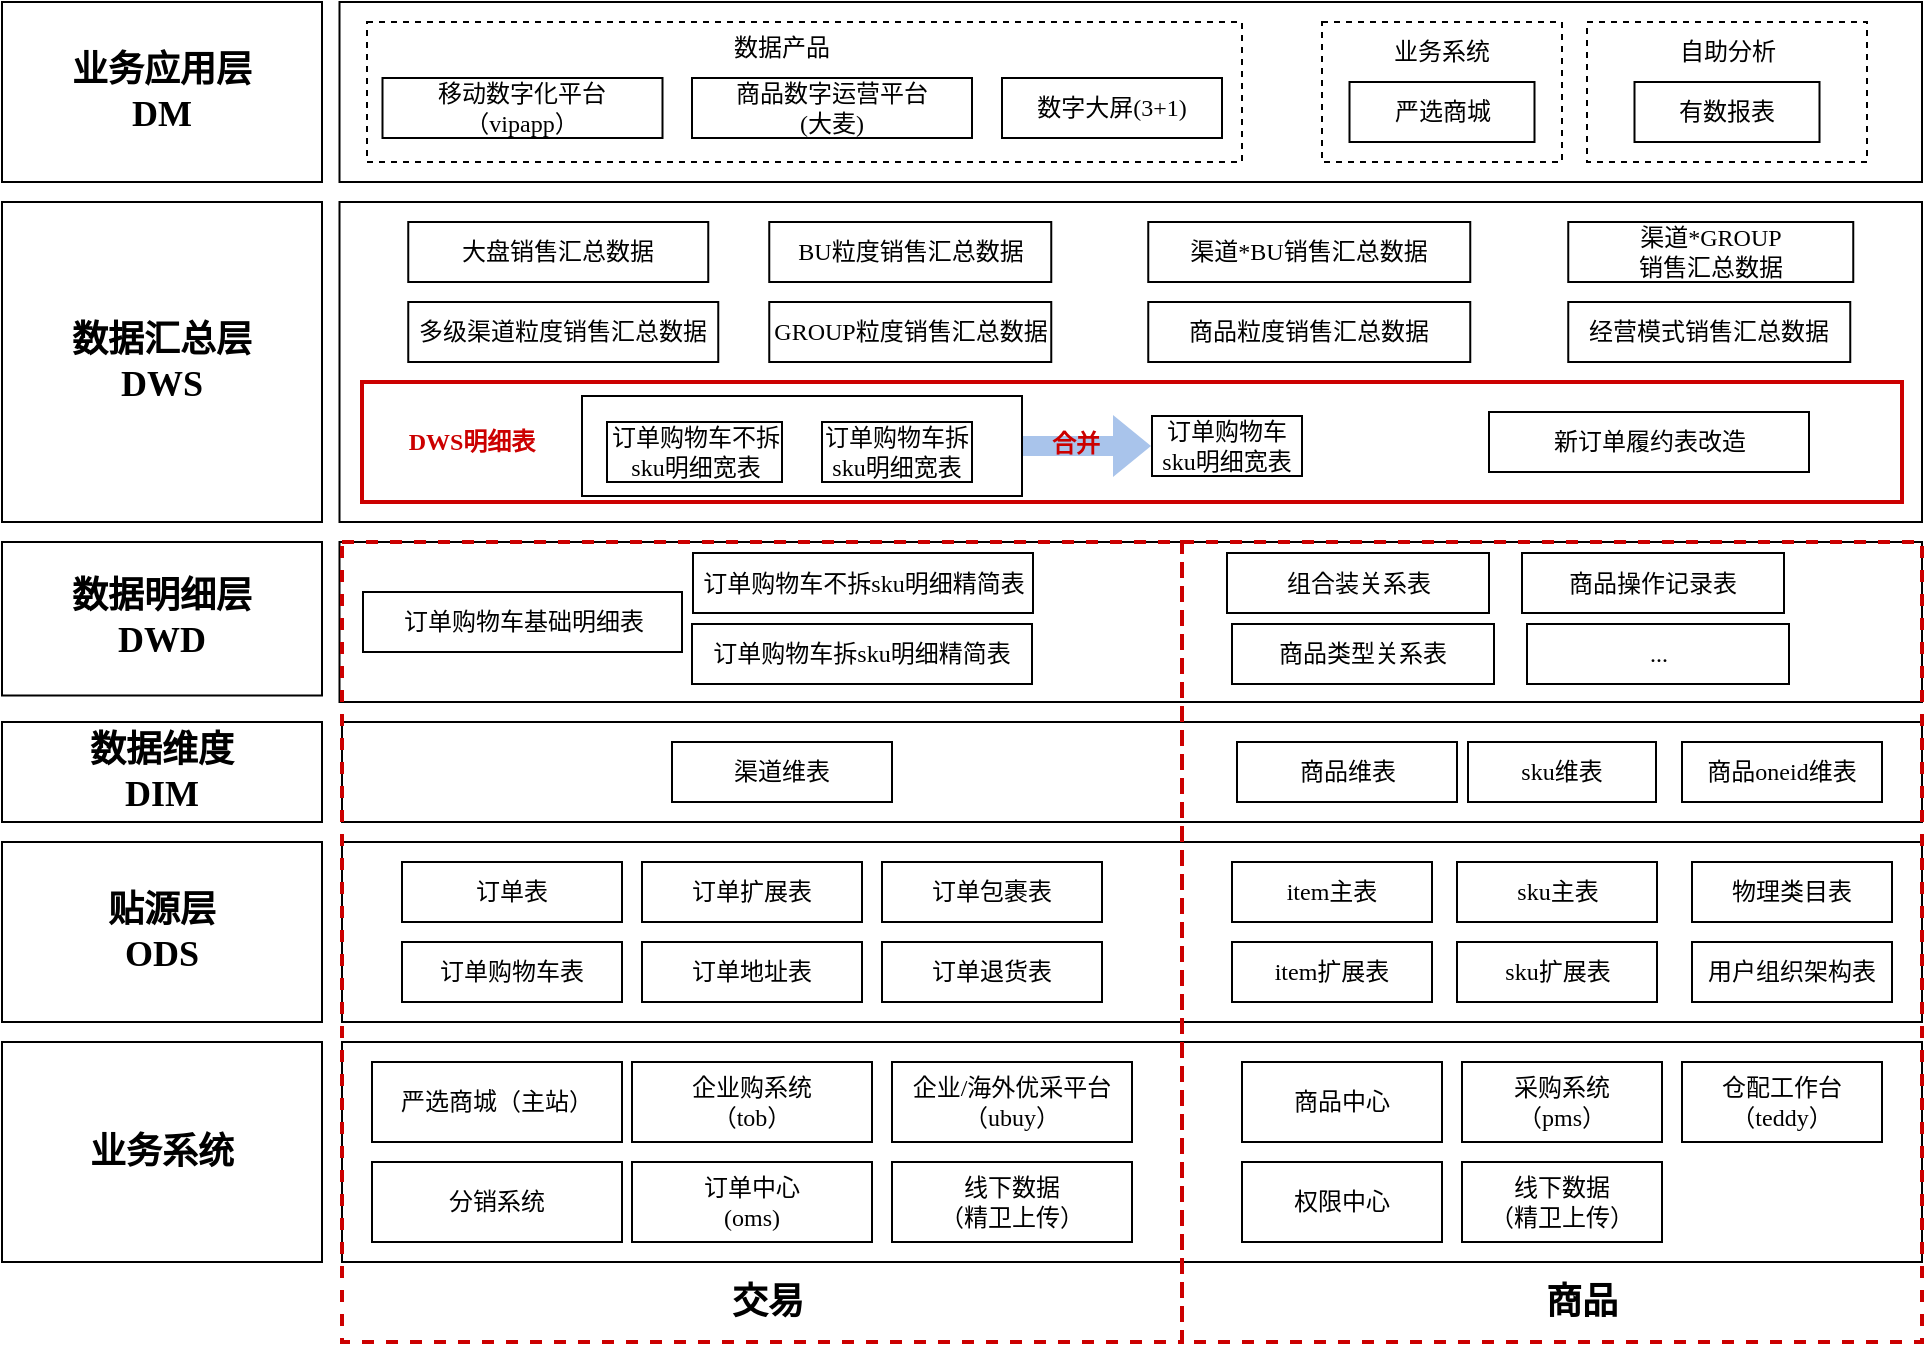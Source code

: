 <mxfile version="22.1.11" type="github">
  <diagram name="第 1 页" id="VuKKYdippvmsp-2qlO2M">
    <mxGraphModel dx="2143" dy="736" grid="1" gridSize="10" guides="1" tooltips="1" connect="1" arrows="1" fold="1" page="1" pageScale="1" pageWidth="827" pageHeight="1169" math="0" shadow="0">
      <root>
        <mxCell id="0" />
        <mxCell id="1" parent="0" />
        <mxCell id="KCwfQXM3cd3Utm9D9eWa-85" value="" style="rounded=0;whiteSpace=wrap;html=1;fontStyle=0;fontFamily=微软雅黑;" parent="1" vertex="1">
          <mxGeometry x="8.75" y="350" width="791.25" height="160" as="geometry" />
        </mxCell>
        <mxCell id="KCwfQXM3cd3Utm9D9eWa-84" value="" style="rounded=0;whiteSpace=wrap;html=1;fontStyle=0;fontFamily=微软雅黑;" parent="1" vertex="1">
          <mxGeometry x="8.75" y="250" width="791.25" height="90" as="geometry" />
        </mxCell>
        <mxCell id="KCwfQXM3cd3Utm9D9eWa-73" value="" style="rounded=0;whiteSpace=wrap;html=1;fontStyle=0;fontFamily=微软雅黑;" parent="1" vertex="1">
          <mxGeometry x="8.75" y="520" width="791.25" height="80" as="geometry" />
        </mxCell>
        <mxCell id="KCwfQXM3cd3Utm9D9eWa-70" value="" style="rounded=0;whiteSpace=wrap;html=1;fontStyle=0;fontFamily=微软雅黑;" parent="1" vertex="1">
          <mxGeometry x="10" y="610" width="790" height="50" as="geometry" />
        </mxCell>
        <mxCell id="KCwfQXM3cd3Utm9D9eWa-69" value="" style="rounded=0;whiteSpace=wrap;html=1;fontStyle=0;fontFamily=微软雅黑;" parent="1" vertex="1">
          <mxGeometry x="10" y="670" width="790" height="90" as="geometry" />
        </mxCell>
        <mxCell id="KCwfQXM3cd3Utm9D9eWa-68" value="" style="rounded=0;whiteSpace=wrap;html=1;fontStyle=0;fontFamily=微软雅黑;" parent="1" vertex="1">
          <mxGeometry x="10" y="770" width="790" height="110" as="geometry" />
        </mxCell>
        <mxCell id="KCwfQXM3cd3Utm9D9eWa-67" value="业务系统" style="rounded=0;whiteSpace=wrap;html=1;fontStyle=1;fontFamily=微软雅黑;fontSize=18;" parent="1" vertex="1">
          <mxGeometry x="-160" y="770" width="160" height="110" as="geometry" />
        </mxCell>
        <mxCell id="KCwfQXM3cd3Utm9D9eWa-40" value="" style="rounded=0;whiteSpace=wrap;html=1;fontStyle=0;fontFamily=微软雅黑;dashed=1;" parent="1" vertex="1">
          <mxGeometry x="22.5" y="260" width="437.5" height="70" as="geometry" />
        </mxCell>
        <mxCell id="bTk-zeeERNAB_hrSNlrv-1" value="严选商城（主站）" style="rounded=0;whiteSpace=wrap;html=1;fontStyle=0;fontFamily=微软雅黑;" parent="1" vertex="1">
          <mxGeometry x="25" y="780" width="125" height="40" as="geometry" />
        </mxCell>
        <mxCell id="bTk-zeeERNAB_hrSNlrv-2" value="分销系统" style="rounded=0;whiteSpace=wrap;html=1;fontStyle=0;fontFamily=微软雅黑;" parent="1" vertex="1">
          <mxGeometry x="25" y="830" width="125" height="40" as="geometry" />
        </mxCell>
        <mxCell id="bTk-zeeERNAB_hrSNlrv-3" value="订单中心&lt;br&gt;(oms)" style="rounded=0;whiteSpace=wrap;html=1;fontStyle=0;fontFamily=微软雅黑;" parent="1" vertex="1">
          <mxGeometry x="155" y="830" width="120" height="40" as="geometry" />
        </mxCell>
        <mxCell id="bTk-zeeERNAB_hrSNlrv-4" value="企业购系统&lt;br&gt;（tob）" style="rounded=0;whiteSpace=wrap;html=1;fontStyle=0;fontFamily=微软雅黑;" parent="1" vertex="1">
          <mxGeometry x="155" y="780" width="120" height="40" as="geometry" />
        </mxCell>
        <mxCell id="bTk-zeeERNAB_hrSNlrv-6" value="线下数据&lt;br&gt;（精卫上传）" style="rounded=0;whiteSpace=wrap;html=1;fontStyle=0;fontFamily=微软雅黑;" parent="1" vertex="1">
          <mxGeometry x="285" y="830" width="120" height="40" as="geometry" />
        </mxCell>
        <mxCell id="bTk-zeeERNAB_hrSNlrv-10" value="贴源层&lt;br style=&quot;font-size: 18px;&quot;&gt;ODS" style="rounded=0;whiteSpace=wrap;html=1;fontStyle=1;fontFamily=微软雅黑;fontSize=18;" parent="1" vertex="1">
          <mxGeometry x="-160" y="670" width="160" height="90" as="geometry" />
        </mxCell>
        <mxCell id="bTk-zeeERNAB_hrSNlrv-11" value="数据明细层&lt;br style=&quot;font-size: 18px;&quot;&gt;DWD" style="rounded=0;whiteSpace=wrap;html=1;fontStyle=1;fontFamily=微软雅黑;fontSize=18;" parent="1" vertex="1">
          <mxGeometry x="-160" y="520" width="160" height="76.75" as="geometry" />
        </mxCell>
        <mxCell id="bTk-zeeERNAB_hrSNlrv-12" value="数据汇总层&lt;br style=&quot;font-size: 18px;&quot;&gt;DWS" style="rounded=0;whiteSpace=wrap;html=1;fontStyle=1;fontFamily=微软雅黑;fontSize=18;" parent="1" vertex="1">
          <mxGeometry x="-160" y="350" width="160" height="160" as="geometry" />
        </mxCell>
        <mxCell id="bTk-zeeERNAB_hrSNlrv-13" value="业务应用层&lt;br style=&quot;font-size: 18px;&quot;&gt;DM" style="rounded=0;whiteSpace=wrap;html=1;fontStyle=1;fontFamily=微软雅黑;fontSize=18;" parent="1" vertex="1">
          <mxGeometry x="-160" y="250" width="160" height="90" as="geometry" />
        </mxCell>
        <mxCell id="bTk-zeeERNAB_hrSNlrv-14" value="数据维度&lt;br style=&quot;font-size: 18px;&quot;&gt;DIM" style="rounded=0;whiteSpace=wrap;html=1;fontStyle=1;fontFamily=微软雅黑;fontSize=18;" parent="1" vertex="1">
          <mxGeometry x="-160" y="610" width="160" height="50" as="geometry" />
        </mxCell>
        <mxCell id="bTk-zeeERNAB_hrSNlrv-16" value="企业/海外优采平台&lt;br&gt;（ubuy）" style="rounded=0;whiteSpace=wrap;html=1;fontStyle=0;fontFamily=微软雅黑;" parent="1" vertex="1">
          <mxGeometry x="285" y="780" width="120" height="40" as="geometry" />
        </mxCell>
        <mxCell id="KCwfQXM3cd3Utm9D9eWa-7" value="商品中心" style="rounded=0;whiteSpace=wrap;html=1;fontStyle=0;fontFamily=微软雅黑;" parent="1" vertex="1">
          <mxGeometry x="460" y="780" width="100" height="40" as="geometry" />
        </mxCell>
        <mxCell id="KCwfQXM3cd3Utm9D9eWa-14" value="采购系统&lt;br&gt;（pms）" style="rounded=0;whiteSpace=wrap;html=1;fontStyle=0;fontFamily=微软雅黑;" parent="1" vertex="1">
          <mxGeometry x="570" y="780" width="100" height="40" as="geometry" />
        </mxCell>
        <mxCell id="KCwfQXM3cd3Utm9D9eWa-15" value="仓配工作台&lt;br&gt;（teddy）" style="rounded=0;whiteSpace=wrap;html=1;fontStyle=0;fontFamily=微软雅黑;" parent="1" vertex="1">
          <mxGeometry x="680" y="780" width="100" height="40" as="geometry" />
        </mxCell>
        <mxCell id="KCwfQXM3cd3Utm9D9eWa-16" value="权限中心" style="rounded=0;whiteSpace=wrap;html=1;fontStyle=0;fontFamily=微软雅黑;" parent="1" vertex="1">
          <mxGeometry x="460" y="830" width="100" height="40" as="geometry" />
        </mxCell>
        <mxCell id="KCwfQXM3cd3Utm9D9eWa-17" value="订单表" style="rounded=0;whiteSpace=wrap;html=1;fontStyle=0;fontFamily=微软雅黑;" parent="1" vertex="1">
          <mxGeometry x="40" y="680" width="110" height="30" as="geometry" />
        </mxCell>
        <mxCell id="KCwfQXM3cd3Utm9D9eWa-18" value="订单地址表" style="rounded=0;whiteSpace=wrap;html=1;fontStyle=0;fontFamily=微软雅黑;" parent="1" vertex="1">
          <mxGeometry x="160" y="720" width="110" height="30" as="geometry" />
        </mxCell>
        <mxCell id="KCwfQXM3cd3Utm9D9eWa-19" value="订单购物车表" style="rounded=0;whiteSpace=wrap;html=1;fontStyle=0;fontFamily=微软雅黑;" parent="1" vertex="1">
          <mxGeometry x="40" y="720" width="110" height="30" as="geometry" />
        </mxCell>
        <mxCell id="KCwfQXM3cd3Utm9D9eWa-20" value="item主表" style="rounded=0;whiteSpace=wrap;html=1;fontStyle=0;fontFamily=微软雅黑;" parent="1" vertex="1">
          <mxGeometry x="455" y="680" width="100" height="30" as="geometry" />
        </mxCell>
        <mxCell id="KCwfQXM3cd3Utm9D9eWa-21" value="item扩展表" style="rounded=0;whiteSpace=wrap;html=1;fontStyle=0;fontFamily=微软雅黑;" parent="1" vertex="1">
          <mxGeometry x="455" y="720" width="100" height="30" as="geometry" />
        </mxCell>
        <mxCell id="KCwfQXM3cd3Utm9D9eWa-22" value="sku主表" style="rounded=0;whiteSpace=wrap;html=1;fontStyle=0;fontFamily=微软雅黑;" parent="1" vertex="1">
          <mxGeometry x="567.5" y="680" width="100" height="30" as="geometry" />
        </mxCell>
        <mxCell id="KCwfQXM3cd3Utm9D9eWa-23" value="sku扩展表" style="rounded=0;whiteSpace=wrap;html=1;fontStyle=0;fontFamily=微软雅黑;" parent="1" vertex="1">
          <mxGeometry x="567.5" y="720" width="100" height="30" as="geometry" />
        </mxCell>
        <mxCell id="KCwfQXM3cd3Utm9D9eWa-25" value="订单扩展表" style="rounded=0;whiteSpace=wrap;html=1;fontStyle=0;fontFamily=微软雅黑;" parent="1" vertex="1">
          <mxGeometry x="160" y="680" width="110" height="30" as="geometry" />
        </mxCell>
        <mxCell id="KCwfQXM3cd3Utm9D9eWa-26" value="订单包裹表" style="rounded=0;whiteSpace=wrap;html=1;fontStyle=0;fontFamily=微软雅黑;" parent="1" vertex="1">
          <mxGeometry x="280" y="680" width="110" height="30" as="geometry" />
        </mxCell>
        <mxCell id="KCwfQXM3cd3Utm9D9eWa-27" value="渠道维表" style="rounded=0;whiteSpace=wrap;html=1;fontStyle=0;fontFamily=微软雅黑;" parent="1" vertex="1">
          <mxGeometry x="175" y="620" width="110" height="30" as="geometry" />
        </mxCell>
        <mxCell id="KCwfQXM3cd3Utm9D9eWa-28" value="商品维表" style="rounded=0;whiteSpace=wrap;html=1;fontStyle=0;fontFamily=微软雅黑;" parent="1" vertex="1">
          <mxGeometry x="457.5" y="620" width="110" height="30" as="geometry" />
        </mxCell>
        <mxCell id="KCwfQXM3cd3Utm9D9eWa-29" value="sku维表" style="rounded=0;whiteSpace=wrap;html=1;fontStyle=0;fontFamily=微软雅黑;" parent="1" vertex="1">
          <mxGeometry x="573" y="620" width="94" height="30" as="geometry" />
        </mxCell>
        <mxCell id="KCwfQXM3cd3Utm9D9eWa-30" value="商品数字运营平台&lt;br&gt;(大麦)" style="rounded=0;whiteSpace=wrap;html=1;fontStyle=0;fontFamily=微软雅黑;" parent="1" vertex="1">
          <mxGeometry x="185" y="288" width="140" height="30" as="geometry" />
        </mxCell>
        <mxCell id="KCwfQXM3cd3Utm9D9eWa-31" value="移动数字化平台&lt;br&gt;（vipapp）" style="rounded=0;whiteSpace=wrap;html=1;fontStyle=0;fontFamily=微软雅黑;" parent="1" vertex="1">
          <mxGeometry x="30.25" y="288" width="140" height="30" as="geometry" />
        </mxCell>
        <mxCell id="KCwfQXM3cd3Utm9D9eWa-32" value="" style="rounded=0;whiteSpace=wrap;html=1;fontStyle=0;fontFamily=微软雅黑;dashed=1;" parent="1" vertex="1">
          <mxGeometry x="632.5" y="260" width="140" height="70" as="geometry" />
        </mxCell>
        <mxCell id="KCwfQXM3cd3Utm9D9eWa-33" value="数字大屏(3+1)" style="rounded=0;whiteSpace=wrap;html=1;fontStyle=0;fontFamily=微软雅黑;" parent="1" vertex="1">
          <mxGeometry x="340" y="288" width="110" height="30" as="geometry" />
        </mxCell>
        <mxCell id="KCwfQXM3cd3Utm9D9eWa-34" value="订单退货表" style="rounded=0;whiteSpace=wrap;html=1;fontStyle=0;fontFamily=微软雅黑;" parent="1" vertex="1">
          <mxGeometry x="280" y="720" width="110" height="30" as="geometry" />
        </mxCell>
        <mxCell id="KCwfQXM3cd3Utm9D9eWa-35" value="物理类目表" style="rounded=0;whiteSpace=wrap;html=1;fontStyle=0;fontFamily=微软雅黑;" parent="1" vertex="1">
          <mxGeometry x="685" y="680" width="100" height="30" as="geometry" />
        </mxCell>
        <mxCell id="KCwfQXM3cd3Utm9D9eWa-36" value="用户组织架构表" style="rounded=0;whiteSpace=wrap;html=1;fontStyle=0;fontFamily=微软雅黑;" parent="1" vertex="1">
          <mxGeometry x="685" y="720" width="100" height="30" as="geometry" />
        </mxCell>
        <mxCell id="KCwfQXM3cd3Utm9D9eWa-39" value="" style="rounded=0;whiteSpace=wrap;html=1;fontStyle=0;fontFamily=微软雅黑;dashed=1;" parent="1" vertex="1">
          <mxGeometry x="500" y="260" width="120" height="70" as="geometry" />
        </mxCell>
        <mxCell id="KCwfQXM3cd3Utm9D9eWa-41" value="严选商城" style="rounded=0;whiteSpace=wrap;html=1;fontStyle=0;fontFamily=微软雅黑;" parent="1" vertex="1">
          <mxGeometry x="513.75" y="290" width="92.5" height="30" as="geometry" />
        </mxCell>
        <mxCell id="KCwfQXM3cd3Utm9D9eWa-42" value="业务系统" style="text;html=1;strokeColor=none;fillColor=none;align=center;verticalAlign=middle;whiteSpace=wrap;rounded=0;fontFamily=微软雅黑;" parent="1" vertex="1">
          <mxGeometry x="530" y="260" width="60" height="30" as="geometry" />
        </mxCell>
        <mxCell id="KCwfQXM3cd3Utm9D9eWa-43" value="数据产品" style="text;html=1;strokeColor=none;fillColor=none;align=center;verticalAlign=middle;whiteSpace=wrap;rounded=0;fontFamily=微软雅黑;" parent="1" vertex="1">
          <mxGeometry x="200" y="258" width="60" height="30" as="geometry" />
        </mxCell>
        <mxCell id="KCwfQXM3cd3Utm9D9eWa-44" value="自助分析" style="text;html=1;strokeColor=none;fillColor=none;align=center;verticalAlign=middle;whiteSpace=wrap;rounded=0;fontFamily=微软雅黑;" parent="1" vertex="1">
          <mxGeometry x="672.5" y="260" width="60" height="30" as="geometry" />
        </mxCell>
        <mxCell id="KCwfQXM3cd3Utm9D9eWa-45" value="有数报表" style="rounded=0;whiteSpace=wrap;html=1;fontStyle=0;fontFamily=微软雅黑;" parent="1" vertex="1">
          <mxGeometry x="656.25" y="290" width="92.5" height="30" as="geometry" />
        </mxCell>
        <mxCell id="KCwfQXM3cd3Utm9D9eWa-46" value="组合装关系表" style="rounded=0;whiteSpace=wrap;html=1;fontStyle=0;fontFamily=微软雅黑;" parent="1" vertex="1">
          <mxGeometry x="452.5" y="525.5" width="131" height="30" as="geometry" />
        </mxCell>
        <mxCell id="KCwfQXM3cd3Utm9D9eWa-48" value="商品oneid维表" style="rounded=0;whiteSpace=wrap;html=1;fontStyle=0;fontFamily=微软雅黑;" parent="1" vertex="1">
          <mxGeometry x="680" y="620" width="100" height="30" as="geometry" />
        </mxCell>
        <mxCell id="KCwfQXM3cd3Utm9D9eWa-49" value="多级渠道粒度销售汇总数据" style="rounded=0;whiteSpace=wrap;html=1;fontStyle=0;fontFamily=微软雅黑;" parent="1" vertex="1">
          <mxGeometry x="43.13" y="400" width="155" height="30" as="geometry" />
        </mxCell>
        <mxCell id="KCwfQXM3cd3Utm9D9eWa-50" value="商品粒度销售汇总数据" style="rounded=0;whiteSpace=wrap;html=1;fontStyle=0;fontFamily=微软雅黑;" parent="1" vertex="1">
          <mxGeometry x="413.13" y="400" width="161" height="30" as="geometry" />
        </mxCell>
        <mxCell id="KCwfQXM3cd3Utm9D9eWa-51" value="BU粒度销售汇总数据" style="rounded=0;whiteSpace=wrap;html=1;fontStyle=0;fontFamily=微软雅黑;" parent="1" vertex="1">
          <mxGeometry x="223.63" y="360" width="141" height="30" as="geometry" />
        </mxCell>
        <mxCell id="KCwfQXM3cd3Utm9D9eWa-52" value="GROUP粒度销售汇总数据" style="rounded=0;whiteSpace=wrap;html=1;fontStyle=0;fontFamily=微软雅黑;" parent="1" vertex="1">
          <mxGeometry x="223.63" y="400" width="141" height="30" as="geometry" />
        </mxCell>
        <mxCell id="KCwfQXM3cd3Utm9D9eWa-53" value="大盘销售汇总数据" style="rounded=0;whiteSpace=wrap;html=1;fontStyle=0;fontFamily=微软雅黑;" parent="1" vertex="1">
          <mxGeometry x="43.13" y="360" width="150" height="30" as="geometry" />
        </mxCell>
        <mxCell id="KCwfQXM3cd3Utm9D9eWa-54" value="渠道*BU销售汇总数据" style="rounded=0;whiteSpace=wrap;html=1;fontStyle=0;fontFamily=微软雅黑;" parent="1" vertex="1">
          <mxGeometry x="413.13" y="360" width="161" height="30" as="geometry" />
        </mxCell>
        <mxCell id="KCwfQXM3cd3Utm9D9eWa-55" value="渠道*GROUP&lt;br&gt;销售汇总数据" style="rounded=0;whiteSpace=wrap;html=1;fontStyle=0;fontFamily=微软雅黑;" parent="1" vertex="1">
          <mxGeometry x="623.13" y="360" width="142.5" height="30" as="geometry" />
        </mxCell>
        <mxCell id="KCwfQXM3cd3Utm9D9eWa-56" value="经营模式销售汇总数据" style="rounded=0;whiteSpace=wrap;html=1;fontStyle=0;fontFamily=微软雅黑;" parent="1" vertex="1">
          <mxGeometry x="623.13" y="400" width="141" height="30" as="geometry" />
        </mxCell>
        <mxCell id="KCwfQXM3cd3Utm9D9eWa-59" value="订单购物车不拆sku明细精简表" style="rounded=0;whiteSpace=wrap;html=1;fontStyle=0;fontFamily=微软雅黑;" parent="1" vertex="1">
          <mxGeometry x="185.5" y="525.5" width="170" height="30" as="geometry" />
        </mxCell>
        <mxCell id="KCwfQXM3cd3Utm9D9eWa-62" value="商品类型关系表" style="rounded=0;whiteSpace=wrap;html=1;fontStyle=0;fontFamily=微软雅黑;" parent="1" vertex="1">
          <mxGeometry x="455" y="561" width="131" height="30" as="geometry" />
        </mxCell>
        <mxCell id="KCwfQXM3cd3Utm9D9eWa-63" value="线下数据&lt;br&gt;（精卫上传）" style="rounded=0;whiteSpace=wrap;html=1;fontStyle=0;fontFamily=微软雅黑;" parent="1" vertex="1">
          <mxGeometry x="570" y="830" width="100" height="40" as="geometry" />
        </mxCell>
        <mxCell id="KCwfQXM3cd3Utm9D9eWa-79" value="订单购物车拆sku明细精简表" style="rounded=0;whiteSpace=wrap;html=1;fontStyle=0;fontFamily=微软雅黑;" parent="1" vertex="1">
          <mxGeometry x="185" y="561" width="170" height="30" as="geometry" />
        </mxCell>
        <mxCell id="KCwfQXM3cd3Utm9D9eWa-83" value="订单购物车基础明细表" style="rounded=0;whiteSpace=wrap;html=1;fontStyle=0;fontFamily=微软雅黑;" parent="1" vertex="1">
          <mxGeometry x="20.5" y="545" width="159.5" height="30" as="geometry" />
        </mxCell>
        <mxCell id="KCwfQXM3cd3Utm9D9eWa-90" value="商品操作记录表" style="rounded=0;whiteSpace=wrap;html=1;fontStyle=0;fontFamily=微软雅黑;" parent="1" vertex="1">
          <mxGeometry x="600" y="525.5" width="131" height="30" as="geometry" />
        </mxCell>
        <mxCell id="KCwfQXM3cd3Utm9D9eWa-92" value="" style="rounded=0;whiteSpace=wrap;html=1;fontStyle=1;fontFamily=微软雅黑;fontSize=18;dashed=1;fillColor=none;strokeWidth=2;strokeColor=#CC0000;" parent="1" vertex="1">
          <mxGeometry x="10" y="520" width="420" height="400" as="geometry" />
        </mxCell>
        <mxCell id="KCwfQXM3cd3Utm9D9eWa-91" value="..." style="rounded=0;whiteSpace=wrap;html=1;fontStyle=0;fontFamily=微软雅黑;" parent="1" vertex="1">
          <mxGeometry x="602.5" y="561" width="131" height="30" as="geometry" />
        </mxCell>
        <mxCell id="KCwfQXM3cd3Utm9D9eWa-3" value="&lt;b&gt;交易&lt;/b&gt;" style="text;html=1;strokeColor=none;fillColor=none;align=center;verticalAlign=middle;whiteSpace=wrap;rounded=0;horizontal=0;rotation=90;fontFamily=微软雅黑;fontSize=18;" parent="1" vertex="1">
          <mxGeometry x="210" y="830" width="25" height="140" as="geometry" />
        </mxCell>
        <mxCell id="KCwfQXM3cd3Utm9D9eWa-96" value="" style="rounded=0;whiteSpace=wrap;html=1;fillColor=none;fontFamily=微软雅黑;strokeColor=#CC0000;strokeWidth=2;" parent="1" vertex="1">
          <mxGeometry x="20" y="440" width="770" height="60" as="geometry" />
        </mxCell>
        <mxCell id="KCwfQXM3cd3Utm9D9eWa-93" value="" style="rounded=0;whiteSpace=wrap;html=1;fontStyle=1;fontFamily=微软雅黑;fontSize=18;dashed=1;fillColor=none;strokeWidth=2;strokeColor=#CC0000;" parent="1" vertex="1">
          <mxGeometry x="430" y="520" width="370" height="400" as="geometry" />
        </mxCell>
        <mxCell id="KCwfQXM3cd3Utm9D9eWa-94" value="&lt;b&gt;商品&lt;/b&gt;" style="text;html=1;strokeColor=none;fillColor=none;align=center;verticalAlign=middle;whiteSpace=wrap;rounded=0;horizontal=0;rotation=90;fontFamily=微软雅黑;fontSize=18;" parent="1" vertex="1">
          <mxGeometry x="617.5" y="830" width="25" height="140" as="geometry" />
        </mxCell>
        <mxCell id="KCwfQXM3cd3Utm9D9eWa-99" value="&lt;b&gt;&lt;font color=&quot;#cc0000&quot;&gt;DWS明细表&lt;/font&gt;&lt;/b&gt;" style="text;html=1;strokeColor=none;fillColor=none;align=center;verticalAlign=middle;whiteSpace=wrap;rounded=0;fontFamily=微软雅黑;" parent="1" vertex="1">
          <mxGeometry x="40" y="455" width="70" height="30" as="geometry" />
        </mxCell>
        <mxCell id="KCwfQXM3cd3Utm9D9eWa-60" value="订单购物车不拆sku明细宽表" style="rounded=0;whiteSpace=wrap;html=1;fontStyle=0;fontFamily=微软雅黑;" parent="1" vertex="1">
          <mxGeometry x="142.5" y="460" width="87.5" height="30" as="geometry" />
        </mxCell>
        <mxCell id="KCwfQXM3cd3Utm9D9eWa-77" value="订单购物车拆sku明细宽表" style="rounded=0;whiteSpace=wrap;html=1;fontStyle=0;fontFamily=微软雅黑;" parent="1" vertex="1">
          <mxGeometry x="250" y="460" width="75" height="30" as="geometry" />
        </mxCell>
        <mxCell id="KCwfQXM3cd3Utm9D9eWa-102" value="" style="rounded=0;whiteSpace=wrap;html=1;fillColor=none;fontFamily=微软雅黑;strokeColor=default;strokeWidth=1;" parent="1" vertex="1">
          <mxGeometry x="130" y="447" width="220" height="50" as="geometry" />
        </mxCell>
        <mxCell id="KCwfQXM3cd3Utm9D9eWa-86" value="订单购物车sku明细宽表" style="rounded=0;whiteSpace=wrap;html=1;fontStyle=0;fontFamily=微软雅黑;" parent="1" vertex="1">
          <mxGeometry x="415" y="457" width="75" height="30" as="geometry" />
        </mxCell>
        <mxCell id="KCwfQXM3cd3Utm9D9eWa-104" value="" style="shape=flexArrow;endArrow=classic;html=1;rounded=0;exitX=1;exitY=0.5;exitDx=0;exitDy=0;entryX=0;entryY=0.5;entryDx=0;entryDy=0;fillColor=#A9C4EB;strokeColor=none;fontFamily=微软雅黑;" parent="1" source="KCwfQXM3cd3Utm9D9eWa-102" target="KCwfQXM3cd3Utm9D9eWa-86" edge="1">
          <mxGeometry width="50" height="50" relative="1" as="geometry">
            <mxPoint x="480" y="350" as="sourcePoint" />
            <mxPoint x="530" y="300" as="targetPoint" />
          </mxGeometry>
        </mxCell>
        <mxCell id="KCwfQXM3cd3Utm9D9eWa-105" value="&lt;font color=&quot;#cc0000&quot;&gt;&lt;b&gt;合并&lt;/b&gt;&lt;/font&gt;" style="text;html=1;strokeColor=none;fillColor=none;align=center;verticalAlign=middle;whiteSpace=wrap;rounded=0;fontFamily=微软雅黑;" parent="1" vertex="1">
          <mxGeometry x="346.5" y="456" width="60" height="30" as="geometry" />
        </mxCell>
        <mxCell id="ma1qd70-mlFIVr5zDKzY-1" value="新订单履约表改造" style="rounded=0;whiteSpace=wrap;html=1;fontStyle=0;fontFamily=微软雅黑;" parent="1" vertex="1">
          <mxGeometry x="583.5" y="455" width="160" height="30" as="geometry" />
        </mxCell>
      </root>
    </mxGraphModel>
  </diagram>
</mxfile>
